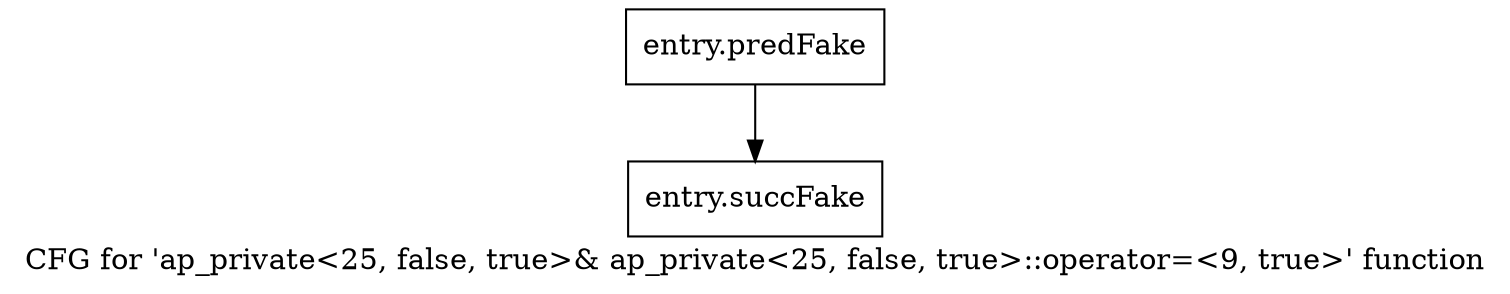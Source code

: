 digraph "CFG for 'ap_private\<25, false, true\>& ap_private\<25, false, true\>::operator=\<9, true\>' function" {
	label="CFG for 'ap_private\<25, false, true\>& ap_private\<25, false, true\>::operator=\<9, true\>' function";

	Node0x3ad2ec0 [shape=record,filename="",linenumber="",label="{entry.predFake}"];
	Node0x3ad2ec0 -> Node0x35fc040[ callList="" memoryops="" filename="/tools/Xilinx/Vitis_HLS/2022.1/include/etc/ap_private.h" execusionnum="96"];
	Node0x35fc040 [shape=record,filename="/tools/Xilinx/Vitis_HLS/2022.1/include/etc/ap_private.h",linenumber="1549",label="{entry.succFake}"];
}
